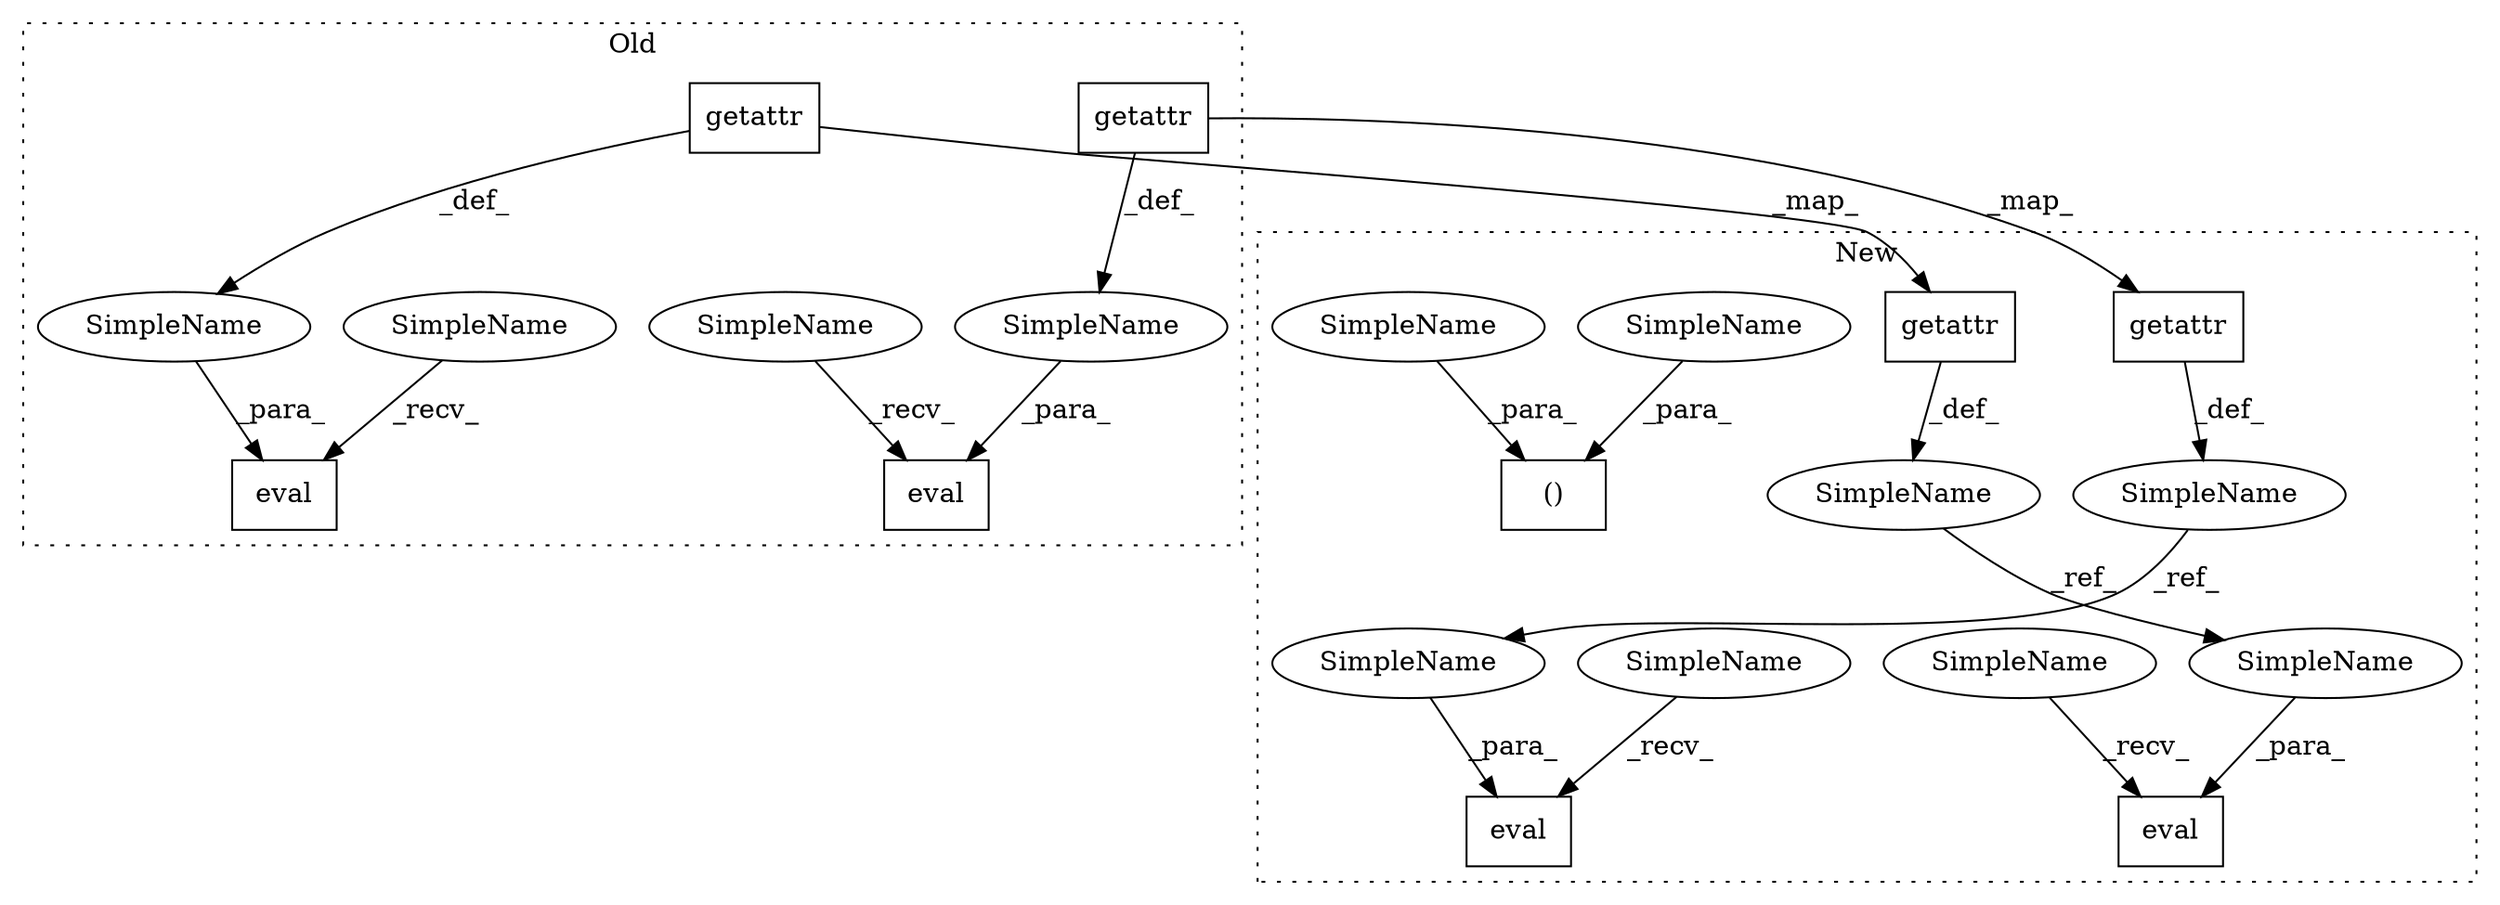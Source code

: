 digraph G {
subgraph cluster0 {
1 [label="getattr" a="32" s="6388,6438" l="8,1" shape="box"];
3 [label="eval" a="32" s="6281,6348" l="5,1" shape="box"];
6 [label="SimpleName" a="42" s="" l="" shape="ellipse"];
8 [label="eval" a="32" s="6383,6439" l="5,1" shape="box"];
10 [label="getattr" a="32" s="6286,6347" l="8,1" shape="box"];
13 [label="SimpleName" a="42" s="" l="" shape="ellipse"];
14 [label="SimpleName" a="42" s="6381" l="1" shape="ellipse"];
15 [label="SimpleName" a="42" s="6279" l="1" shape="ellipse"];
label = "Old";
style="dotted";
}
subgraph cluster1 {
2 [label="getattr" a="32" s="7168,7218" l="8,1" shape="box"];
4 [label="eval" a="32" s="7235,7241" l="5,1" shape="box"];
5 [label="SimpleName" a="42" s="7166" l="1" shape="ellipse"];
7 [label="()" a="106" s="6684" l="15" shape="box"];
9 [label="eval" a="32" s="7129,7135" l="5,1" shape="box"];
11 [label="getattr" a="32" s="7051,7112" l="8,1" shape="box"];
12 [label="SimpleName" a="42" s="7049" l="1" shape="ellipse"];
16 [label="SimpleName" a="42" s="7127" l="1" shape="ellipse"];
17 [label="SimpleName" a="42" s="7233" l="1" shape="ellipse"];
18 [label="SimpleName" a="42" s="7240" l="1" shape="ellipse"];
19 [label="SimpleName" a="42" s="6684" l="1" shape="ellipse"];
20 [label="SimpleName" a="42" s="6698" l="1" shape="ellipse"];
21 [label="SimpleName" a="42" s="7134" l="1" shape="ellipse"];
label = "New";
style="dotted";
}
1 -> 2 [label="_map_"];
1 -> 13 [label="_def_"];
2 -> 5 [label="_def_"];
5 -> 18 [label="_ref_"];
6 -> 3 [label="_para_"];
10 -> 11 [label="_map_"];
10 -> 6 [label="_def_"];
11 -> 12 [label="_def_"];
12 -> 21 [label="_ref_"];
13 -> 8 [label="_para_"];
14 -> 8 [label="_recv_"];
15 -> 3 [label="_recv_"];
16 -> 9 [label="_recv_"];
17 -> 4 [label="_recv_"];
18 -> 4 [label="_para_"];
19 -> 7 [label="_para_"];
20 -> 7 [label="_para_"];
21 -> 9 [label="_para_"];
}